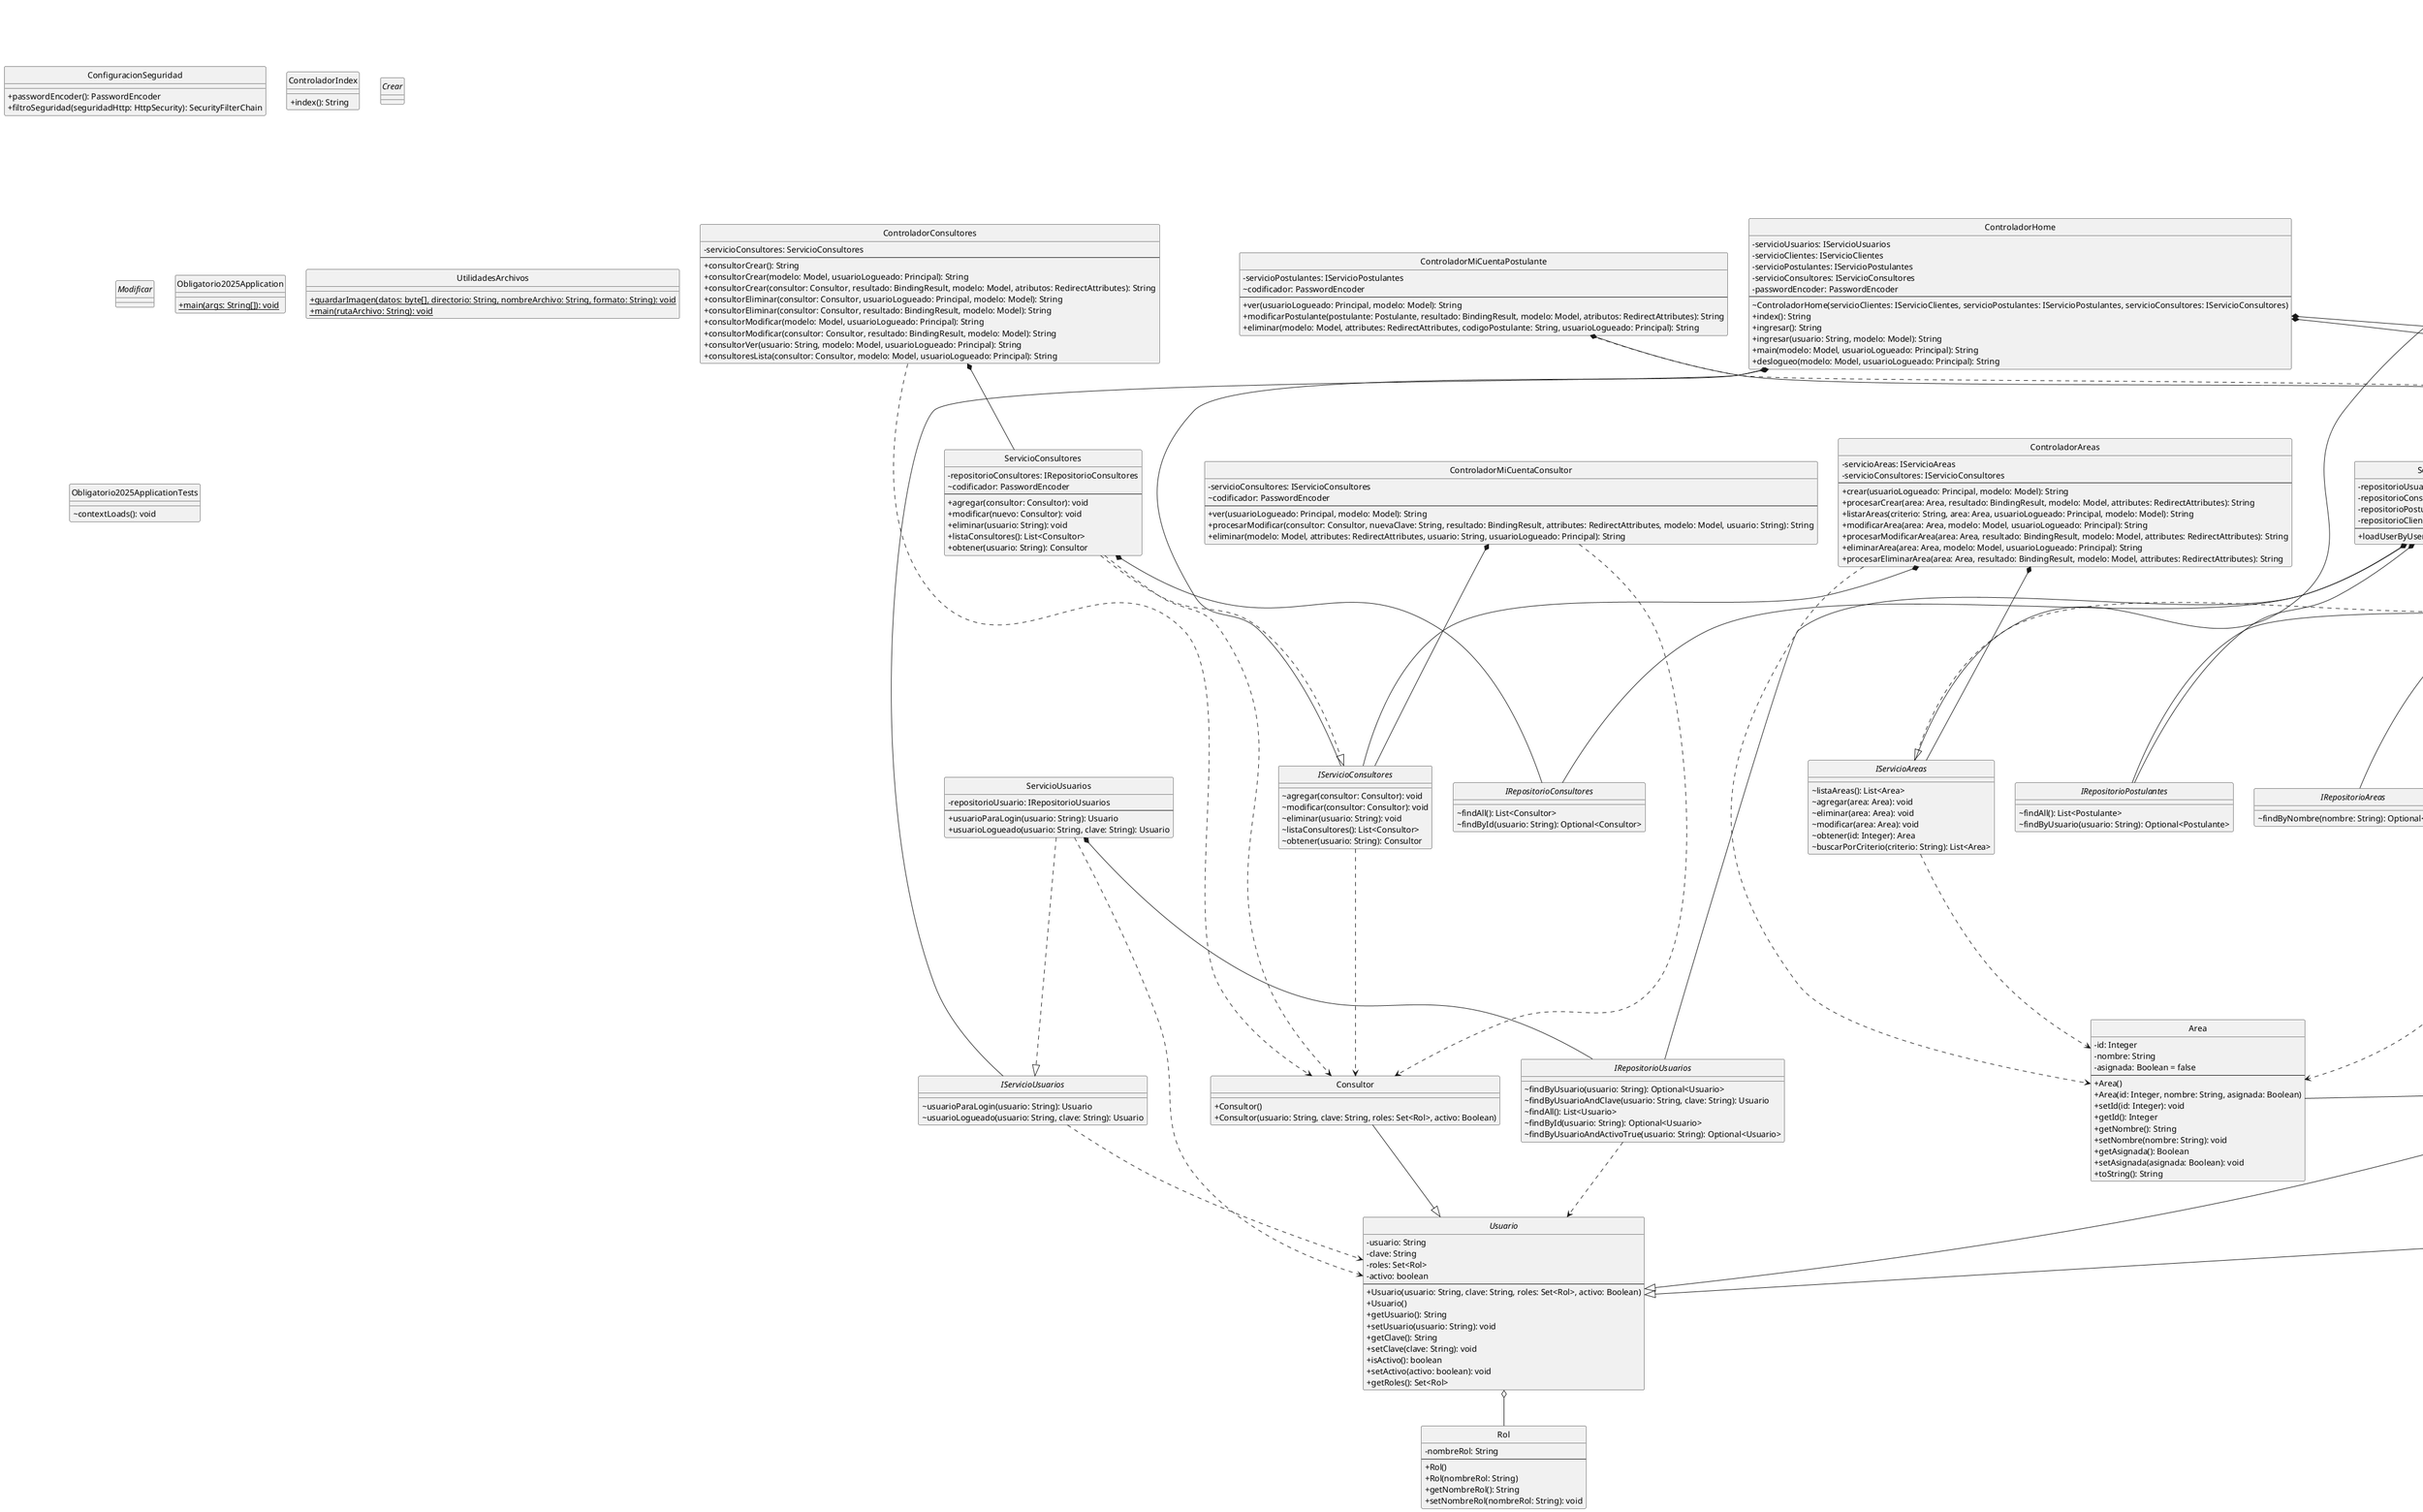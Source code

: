 @startuml
skinparam classAttributeIconSize 0
hide circle

class ConfiguracionSeguridad {
  +passwordEncoder(): PasswordEncoder
  +filtroSeguridad(seguridadHttp: HttpSecurity): SecurityFilterChain
}

class ControladorAreas {
  -servicioAreas: IServicioAreas
  -servicioConsultores: IServicioConsultores
  --
  +crear(usuarioLogueado: Principal, modelo: Model): String
  +procesarCrear(area: Area, resultado: BindingResult, modelo: Model, attributes: RedirectAttributes): String
  +listarAreas(criterio: String, area: Area, usuarioLogueado: Principal, modelo: Model): String
  +modificarArea(area: Area, modelo: Model, usuarioLogueado: Principal): String
  +procesarModificarArea(area: Area, resultado: BindingResult, modelo: Model, attributes: RedirectAttributes): String
  +eliminarArea(area: Area, modelo: Model, usuarioLogueado: Principal): String
  +procesarEliminarArea(area: Area, resultado: BindingResult, modelo: Model, attributes: RedirectAttributes): String
}

class ControladorClientes {
  -servicioClientes: IServicioClientes
  -servicioOfertas: IServicioOfertas
  --
  ~ControladorClientes(servicioOfertas: IServicioOfertas, servicioClientes: IServicioClientes)
  +clienteCrear(modelo: Model, usuarioLogueado: Principal): String
  +clienteProcesarCrear(cliente: Cliente, resultado: BindingResult, modelo: Model, attributes: RedirectAttributes): String
  +clienteEliminar(usuario: String, modelo: Model, usuarioLogueado: Principal): String
  +clienteEliminar(usuario: String, modelo: Model, attributes: RedirectAttributes): String
  +clienteModificar(usuario: String, modelo: Model, usuarioLogueado: Principal): String
  +procesarModificar(cliente: Cliente, nuevaClave: String, resultado: BindingResult, attributes: RedirectAttributes, modelo: Model): String
  +clienteVer(usuario: String, modelo: Model, usuarioLogueado: Principal): String
  +clientesListar(clientes: Cliente, modelo: Model, usuarioLogueado: Principal): String
  +cargarTituloEjemplo(): String
}

class ControladorConsultores {
  -servicioConsultores: ServicioConsultores
  --
  +consultorCrear(): String
  +consultorCrear(modelo: Model, usuarioLogueado: Principal): String
  +consultorCrear(consultor: Consultor, resultado: BindingResult, modelo: Model, atributos: RedirectAttributes): String
  +consultorEliminar(consultor: Consultor, usuarioLogueado: Principal, modelo: Model): String
  +consultorEliminar(consultor: Consultor, resultado: BindingResult, modelo: Model): String
  +consultorModificar(modelo: Model, usuarioLogueado: Principal): String
  +consultorModificar(consultor: Consultor, resultado: BindingResult, modelo: Model): String
  +consultorVer(usuario: String, modelo: Model, usuarioLogueado: Principal): String
  +consultoresLista(consultor: Consultor, modelo: Model, usuarioLogueado: Principal): String
}

class ControladorHome {
  -servicioUsuarios: IServicioUsuarios
  -servicioClientes: IServicioClientes
  -servicioPostulantes: IServicioPostulantes
  -servicioConsultores: IServicioConsultores
  -passwordEncoder: PasswordEncoder
  --
  ~ControladorHome(servicioClientes: IServicioClientes, servicioPostulantes: IServicioPostulantes, servicioConsultores: IServicioConsultores)
  +index(): String
  +ingresar(): String
  +ingresar(usuario: String, modelo: Model): String
  +main(modelo: Model, usuarioLogueado: Principal): String
  +deslogueo(modelo: Model, usuarioLogueado: Principal): String
}

class ControladorIndex {
  +index(): String
}

class ControladorMiCuentaCliente {
  -servicioClientes: IServicioClientes
  ~codificador: PasswordEncoder
  --
  +ver(usuarioLogueado: Principal, modelo: Model): String
  +procesarModificar(cliente: Cliente, nuevaClave: String, resultado: BindingResult, attributes: RedirectAttributes, modelo: Model): String
  +eliminar(modelo: Model, attributes: RedirectAttributes, codigoPostulante: String, usuarioLogueado: Principal): String
}

class ControladorMiCuentaConsultor {
  -servicioConsultores: IServicioConsultores
  ~codificador: PasswordEncoder
  --
  +ver(usuarioLogueado: Principal, modelo: Model): String
  +procesarModificar(consultor: Consultor, nuevaClave: String, resultado: BindingResult, attributes: RedirectAttributes, modelo: Model, usuario: String): String
  +eliminar(modelo: Model, attributes: RedirectAttributes, usuario: String, usuarioLogueado: Principal): String
}

class ControladorMiCuentaPostulante {
  -servicioPostulantes: IServicioPostulantes
  ~codificador: PasswordEncoder
  --
  +ver(usuarioLogueado: Principal, modelo: Model): String
  +modificarPostulante(postulante: Postulante, resultado: BindingResult, modelo: Model, atributos: RedirectAttributes): String
  +eliminar(modelo: Model, attributes: RedirectAttributes, codigoPostulante: String, usuarioLogueado: Principal): String
}

class ControladorOfertas {
  -servicioClientes: IServicioClientes
  -servicioOfertas: IServicioOfertas
  -servicioPostulaciones: IServicioPostulaciones
  -servicioAreas: IServicioAreas
  --
  +crearOferta(ofertas: Oferta, usuarioLogueado: Principal, modelo: Model): String
  +procesarCrearOferta(ofertas: Oferta, resultado: BindingResult, modelo: Model, usuarioLogueado: Principal): String
  +eliminarOferta(modelo: Model, codigo: Integer, usuarioLogueado: Principal): String
  +procesarEliminarOferta(oferta: Oferta, resultado: BindingResult, modelo: Model): String
  +mostrarFormularioModificar(codigo: Integer, modelo: Model, usuarioLogueado: Principal): String
  +procesarModificarOferta(oferta: Oferta, resultado: BindingResult, modelo: Model, attributes: RedirectAttributes): String
  +verOferta(codigo: Integer, modelo: Model, usuarioLogueado: Principal): String
  +listarOfertas(criterio: String, modelo: Model, usuarioLogueado: Principal): String
  +listaOfertas(modelo: Model, usuarioLogueado: Principal): String
}

class ControladorPostulaciones {
  -servicioPostulaciones: IServicioPostulaciones
  -servicioOfertas: IServicioOfertas
  -servicioPostulantes: IServicioPostulantes
  --
  +crear(modelo: Model, usuarioLogueado: Principal): String
  +crear(postulacion: Postulacion, resultado: BindingResult, modelo: Model, sesion: HttpSession, attributes: RedirectAttributes, usuarioLogueado: Principal): String
  +eliminar(modelo: Model, usuarioLogueado: Principal, codigoOferta: Integer, codigoPostulante: String): String
  +eliminar(modelo: Model, attributes: RedirectAttributes, codigoOferta: Integer, codigoPostulante: String, usuarioLogueado: Principal): String
  +ver(modelo: Model, usuarioLogueado: Principal): String
  +lista(criterio: String, modelo: Model, usuarioLogueado: Principal): String
}

class ControladorPostulantes {
  -servicioPostulantes: ServicioPostulantes
  -servicioPostulaciones: IServicioPostulaciones
  --
  +postulanteCrear(modelo: Model): String
  +postulanteCrear(postulante: Postulante, resultado: BindingResult, modelo: Model, atributos: RedirectAttributes): String
  +postulanteEliminar(modelo: Model, usuarioLogueado: Principal): String
  +postulanteEliminar(postulante: Postulante, resultado: BindingResult, modelo: Model): String
  +postulanteModificar(modelo: Model, principal: Principal): String
  +modificarPostulante(postulante: Postulante, resultado: BindingResult, modelo: Model, atributos: RedirectAttributes): String
  +postulanteVer(usuario: String, modelo: Model, usuarioLogueado: Principal, attributes: RedirectAttributes): String
  +postulanteVer(postulantes: Postulante, resultado: BindingResult, accion: String): String
  +lista(criterio: String, modelo: Model, usuarioLogueado: Principal): String
}

class Area {
  -id: Integer
  -nombre: String
  -asignada: Boolean = false
  --
  +Area()
  +Area(id: Integer, nombre: String, asignada: Boolean)
  +setId(id: Integer): void
  +getId(): Integer
  +getNombre(): String
  +setNombre(nombre: String): void
  +getAsignada(): Boolean
  +setAsignada(asignada: Boolean): void
  +toString(): String
}

class Cliente {
  -rut: Long
  -nombre: String
  -url: String
  --
  +Cliente()
  +Cliente(usuario: String, clave: String, roles: Set<Rol>, activo: boolean, rut: Long, nombre: String, url: String)
  +getRut(): Long
  +setRut(rut: Long): void
  +getNombre(): String
  +setNombre(nombre: String): void
  +getUrl(): String
  +setUrl(url: String): void
}

class Consultor {
  +Consultor()
  +Consultor(usuario: String, clave: String, roles: Set<Rol>, activo: Boolean)
}

class Oferta {
  -id: Integer
  -fechaPublicacion: LocalDate
  -fechaCierre: LocalDate
  -cliente: Cliente
  -area: Area
  -descripcion: String
  -titulo: String
  -cantidadVacantes: Integer
  --
  +Oferta()
  +Oferta(id: Integer, fechaPublicacion: LocalDate, fechaCierre: LocalDate, cliente: Cliente, descripcion: String, titulo: String, area: Area, cantidadVacantes: Integer)
  +Oferta(id: Integer, fechaPublicacion: LocalDate, fechaCierre: LocalDate, cliente: Cliente, area: Area, descripcion: String, titulo: String, cantidadVacantes: Integer, postulaciones: List<Postulacion>)
  +getId(): Integer
  +setId(id: Integer): void
  +getFechaPublicacion(): LocalDate
  +setFechaPublicacion(fechaPublicacion: LocalDate): void
  +getFechaCierre(): LocalDate
  +setFechaCierre(fechaCierre: LocalDate): void
  +getCliente(): Cliente
  +setCliente(cliente: Cliente): void
  +getDescripcion(): String
  +setDescripcion(descripcion: String): void
  +getTitulo(): String
  +setArea(area: Area): void
  +getArea(): Area
  +setTitulo(titulo: String): void
  +getCantidadVacantes(): Integer
  +setCantidadVacantes(cantidadVacantes: Integer): void
  +toString(): String
}

class Postulacion {
  -id: PostulacionId
  -fechaPostulacion: LocalDate
  -oferta: Oferta
  -postulante: Postulante
  --
  +Postulacion()
  +Postulacion(id: PostulacionId, fechaPostulacion: LocalDate, oferta: Oferta, postulante: Postulante)
  +getId(): PostulacionId
  +setId(id: PostulacionId): void
  +getFechaPostulacion(): LocalDate
  +setFechaPostulacion(fechaPostulacion: LocalDate): void
  +getOferta(): Oferta
  +setOferta(oferta: Oferta): void
  +getPostulante(): Postulante
  +setPostulante(postulante: Postulante): void
}

class PostulacionId {
  -usuarioPostulante: String
  -idOferta: Integer
  --
  +getUsuarioPostulante(): String
  +setUsuarioPostulante(usuarioPostulante: String): void
  +getIdOferta(): Integer
  +setIdOferta(idOferta: Integer): void
}

class Postulante {
  -cantidadPostulaciones: int
  -cedula: Long
  -fechanacimiento: LocalDate
  -departamento: String
  -primerNombre: String
  -segundoNombre: String
  -primerApellido: String
  -segundoApellido: String
  -pdf: MultipartFile
  --
  +Postulante()
  +Postulante(usuario: String, clave: String, roles: Set<Rol>, activo: Boolean, cantidadPostulaciones: int, cedula: Long, fechanacimiento: LocalDate, departamento: String, primerNombre: String, segundoNombre: String, primerApellido: String, segundoApellido: String, pdf: MultipartFile)
  +getCedula(): Long
  +setCedula(cedula: Long): void
  +getFechanacimiento(): LocalDate
  +setFechanacimiento(fechanacimiento: LocalDate): void
  +getDepartamento(): String
  +setDepartamento(departamento: String): void
  +getPdf(): MultipartFile
  +setPdf(pdf: MultipartFile): void
  +getCantidadPostulaciones(): int
  +setCantidadPostulaciones(cantidadPostulaciones: int): void
  +getPrimerNombre(): String
  +setPrimerNombre(primerNombre: String): void
  +getSegundoNombre(): String
  +setSegundoNombre(segundoNombre: String): void
  +getPrimerApellido(): String
  +setPrimerApellido(primerApellido: String): void
  +getSegundoApellido(): String
  +setSegundoApellido(segundoApellido: String): void
}

class Rol {
  -nombreRol: String
  --
  +Rol()
  +Rol(nombreRol: String)
  +getNombreRol(): String
  +setNombreRol(nombreRol: String): void
}

abstract class Usuario {
  -usuario: String
  -clave: String
  -roles: Set<Rol>
  -activo: boolean
  --
  +Usuario(usuario: String, clave: String, roles: Set<Rol>, activo: Boolean)
  +Usuario()
  +getUsuario(): String
  +setUsuario(usuario: String): void
  +getClave(): String
  +setClave(clave: String): void
  +isActivo(): boolean
  +setActivo(activo: boolean): void
  +getRoles(): Set<Rol>
}

interface Crear {
}

interface Modificar {
}

class ExcepcionBiosWork {
  +ExcepcionBiosWork()
  +ExcepcionBiosWork(mensaje: String)
  +ExcepcionBiosWork(mensaje: String, excepcionInterna: Exception)
}

class ExcepcionNoExiste {
  +ExcepcionNoExiste()
  +ExcepcionNoExiste(mensaje: String)
  +ExcepcionNoExiste(mensaje: String, excepcionInterna: Exception)
}

class ExcepcionTieneVinculos {
  +ExcepcionTieneVinculos()
  +ExcepcionTieneVinculos(mensaje: String)
  +ExcepcionTieneVinculos(mensaje: String, excepcionInterna: Exception)
}

class ExcepcionYaExiste {
  +ExcepcionYaExiste()
  +ExcepcionYaExiste(mensaje: String)
  +ExcepcionYaExiste(mensaje: String, excepcionInterna: Exception)
}

class Obligatorio2025Application {
  +{static} main(args: String[]): void
}

interface IRepositorioAreas {
  ~findByNombre(nombre: String): Optional<Area>
}

interface IRepositorioConsultores {
  ~findAll(): List<Consultor>
  ~findById(usuario: String): Optional<Consultor>
}

interface IRepositorioOfertas {
  ~findAllByOrderByAreaAsc(): List<Oferta>
  ~findAllByCliente(cliente: Cliente): List<Oferta>
  +{static} ofertasVigentes(): Specification<Oferta>
  ~findByCliente(cliente: Cliente): Oferta
}

interface IRepositorioPostulaciones {
  ~findAllByPostulante_Usuario(usuario: String): List<Postulacion>
  ~findAllByPostulante(postulante: Postulante): List<Postulacion>
  ~findById_IdOfertaAndId_UsuarioPostulante(idOferta: Integer, usuarioPostulante: String): Optional<Postulacion>
  ~findAllByOferta(oferta: Oferta): List<Postulacion>
}

interface IRepositorioPostulantes {
  ~findAll(): List<Postulante>
  ~findByUsuario(usuario: String): Optional<Postulante>
}

interface IRepositorioUsuarios {
  ~findByUsuario(usuario: String): Optional<Usuario>
  ~findByUsuarioAndClave(usuario: String, clave: String): Usuario
  ~findAll(): List<Usuario>
  ~findById(usuario: String): Optional<Usuario>
  ~findByUsuarioAndActivoTrue(usuario: String): Optional<Usuario>
}

interface IRepostorioClientes {
  ~findAll(): List<Cliente>
  ~findByActivoTrue(): List<Cliente>
  ~existsByUrl(url: String): boolean
}

interface IServicioAreas {
  ~listaAreas(): List<Area>
  ~agregar(area: Area): void
  ~eliminar(area: Area): void
  ~modificar(area: Area): void
  ~obtener(id: Integer): Area
  ~buscarPorCriterio(criterio: String): List<Area>
}

interface IServicioClientes {
  ~agregar(cliente: Cliente): void
  ~modificar(clienteActualizado: Cliente): void
  ~eliminar(usuario: String): void
  ~obtener(usuario: String): Cliente
  ~listaClientes(): List<Cliente>
  ~listarActivos(): List<Cliente>
  ~existePorUrl(url: String): boolean
}

interface IServicioConsultores {
  ~agregar(consultor: Consultor): void
  ~modificar(consultor: Consultor): void
  ~eliminar(usuario: String): void
  ~listaConsultores(): List<Consultor>
  ~obtener(usuario: String): Consultor
}

interface IServicioOfertas {
  ~agregar(oferta: Oferta): void
  ~modificar(oferta: Oferta): void
  ~eliminar(codigo: Integer): void
  ~listaOfertas(): List<Oferta>
  ~obtener(id: Integer): Oferta
  ~listaOfertasCliente(cliente: Cliente): List<Oferta>
  +listaOfertasVigentes(): List<Oferta>
  ~buscarPorCriterio(criterio: String): List<Oferta>
}

interface IServicioPostulaciones {
  ~agregar(postulacion: Postulacion): void
  ~modificar(postulacion: Postulacion): void
  ~eliminar(postulacion: Postulacion): void
  ~listaPostulaciones(): List<Postulacion>
  ~listaPostulacionesPorPostulante(postulante: Postulante): List<Postulacion>
  +listaOfertasVigentesParaPostularse(postulante: Postulante): List<Oferta>
  +obtener(idOferta: Integer, usuario: String): Optional<Postulacion>
  ~listaPostulacionesPorOferta(oferta: Oferta): List<Postulacion>
  ~eliminarConOferta(oferta: Oferta): void
  ~eliminarConPostulante(postulante: Postulante): void
}

interface IServicioPostulantes {
  ~agregar(postulante: Postulante): void
  ~modificar(postulante: Postulante): void
  ~eliminar(usuario: String): void
  ~lista(): List<Postulante>
  +obtener(usuario: String): Postulante
  ~MayorEdad(fechaNacimiento: LocalDate): Boolean
  ~buscar(usuario: String): Postulante
  ~buscarPorCriterio(criterio: String): List<Postulante>
}

interface IServicioUsuarios {
  ~usuarioParaLogin(usuario: String): Usuario
  ~usuarioLogueado(usuario: String, clave: String): Usuario
}

class ServicioAreas {
  -repositorioAreas: IRepositorioAreas
  --
  +agregar(area: Area): void
  +eliminar(area: Area): void
  +listaAreas(): List<Area>
  +obtener(id: Integer): Area
  +modificar(area: Area): void
  +buscarPorCriterio(criterio: String): List<Area>
}

class ServicioClientes {
  -repositorioClientes: IRepostorioClientes
  -repositorioOfertas: IRepositorioOfertas
  ~codificador: PasswordEncoder
  --
  +agregar(cliente: Cliente): void
  +modificar(nuevo: Cliente): void
  +eliminar(usuario: String): void
  +listaClientes(): List<Cliente>
  +listarActivos(): List<Cliente>
  +existePorUrl(url: String): boolean
  +obtener(usuario: String): Cliente
}

class ServicioConsultores {
  -repositorioConsultores: IRepositorioConsultores
  ~codificador: PasswordEncoder
  --
  +agregar(consultor: Consultor): void
  +modificar(nuevo: Consultor): void
  +eliminar(usuario: String): void
  +listaConsultores(): List<Consultor>
  +obtener(usuario: String): Consultor
}

class ServicioDetallesUsuario {
  -repositorioUsuarios: IRepositorioUsuarios
  -repositorioConsultores: IRepositorioConsultores
  -repositorioPostulantes: IRepositorioPostulantes
  -repositorioClientes: IRepostorioClientes
  --
  +loadUserByUsername(username: String): UserDetails
}

class ServicioOfertas {
  -repositorioOfertas: IRepositorioOfertas
  -respositorioPostulaciones: IRepositorioPostulaciones
  --
  +agregar(oferta: Oferta): void
  +modificar(oferta: Oferta): void
  +eliminar(id: Integer): void
  +listaOfertas(): List<Oferta>
  +listaOfertasCliente(cliente: Cliente): List<Oferta>
  +obtener(id: Integer): Oferta
  +listaOfertasVigentes(): List<Oferta>
  +buscarPorCriterio(criterio: String): List<Oferta>
}

class ServicioPostulaciones {
  -repositorioPostulaciones: IRepositorioPostulaciones
  -repositorioOfertas: IRepositorioOfertas
  --
  +agregar(postulacion: Postulacion): void
  +modificar(postulacion: Postulacion): void
  +eliminar(postulacion: Postulacion): void
  +eliminarConOferta(oferta: Oferta): void
  +eliminarConPostulante(postulante: Postulante): void
  +listaPostulaciones(): List<Postulacion>
  +listaPostulacionesPorPostulante(postulante: Postulante): List<Postulacion>
  +listaOfertasVigentesParaPostularse(postulante: Postulante): List<Oferta>
  +obtener(idOferta: Integer, usuario: String): Optional<Postulacion>
  +listaPostulacionesPorOferta(oferta: Oferta): List<Postulacion>
}

class ServicioPostulantes {
  -respositorioPostulantes: IRepositorioPostulantes
  -repositorioPostulaciones: IRepositorioPostulaciones
  ~codificador: PasswordEncoder
  --
  +agregar(postulante: Postulante): void
  +modificar(nuevo: Postulante): void
  +eliminar(usuario: String): void
  +obtener(usuario: String): Postulante
  +buscar(usuario: String): Postulante
  +lista(): List<Postulante>
  +MayorEdad(fechaNacimiento: LocalDate): Boolean
  +buscarPorCriterio(criterio: String): List<Postulante>
}

class ServicioUsuarios {
  -repositorioUsuario: IRepositorioUsuarios
  --
  +usuarioParaLogin(usuario: String): Usuario
  +usuarioLogueado(usuario: String, clave: String): Usuario
}

class UtilidadesArchivos {
  +{static} guardarImagen(datos: byte[], directorio: String, nombreArchivo: String, formato: String): void
  +{static} main(rutaArchivo: String): void
}

class Obligatorio2025ApplicationTests {
  ~contextLoads(): void
}

ControladorAreas *-- IServicioAreas
ControladorAreas *-- IServicioConsultores
ControladorAreas ..> Area
ControladorClientes *-- IServicioClientes
ControladorClientes *-- IServicioOfertas
ControladorClientes ..> Cliente
ControladorConsultores *-- ServicioConsultores
ControladorConsultores ..> Consultor
ControladorHome *-- IServicioUsuarios
ControladorHome *-- IServicioClientes
ControladorHome *-- IServicioPostulantes
ControladorHome *-- IServicioConsultores
ControladorMiCuentaCliente *-- IServicioClientes
ControladorMiCuentaCliente ..> Cliente
ControladorMiCuentaConsultor *-- IServicioConsultores
ControladorMiCuentaConsultor ..> Consultor
ControladorMiCuentaPostulante *-- IServicioPostulantes
ControladorMiCuentaPostulante ..> Postulante
ControladorOfertas *-- IServicioClientes
ControladorOfertas *-- IServicioOfertas
ControladorOfertas *-- IServicioPostulaciones
ControladorOfertas *-- IServicioAreas
ControladorOfertas ..> Oferta
ControladorPostulaciones *-- IServicioPostulaciones
ControladorPostulaciones *-- IServicioOfertas
ControladorPostulaciones *-- IServicioPostulantes
ControladorPostulaciones ..> Postulacion
ControladorPostulantes *-- ServicioPostulantes
ControladorPostulantes *-- IServicioPostulaciones
ControladorPostulantes ..> Postulante
Cliente --|> Usuario
Consultor --|> Usuario
Oferta *-- Cliente
Oferta *-- Area
Postulacion *-- PostulacionId
Postulacion *-- Oferta
Postulacion *-- Postulante
Postulante --|> Usuario
Usuario o-- Rol
ExcepcionNoExiste --|> ExcepcionBiosWork
ExcepcionTieneVinculos --|> ExcepcionBiosWork
ExcepcionYaExiste --|> ExcepcionBiosWork
IRepositorioOfertas ..> Cliente
IRepositorioOfertas ..> Oferta
IRepositorioPostulaciones ..> Postulante
IRepositorioPostulaciones ..> Oferta
IRepositorioUsuarios ..> Usuario
IServicioAreas ..> Area
IServicioClientes ..> Cliente
IServicioConsultores ..> Consultor
IServicioOfertas ..> Oferta
IServicioOfertas ..> Cliente
IServicioPostulaciones ..> Postulacion
IServicioPostulaciones ..> Postulante
IServicioPostulaciones ..> Oferta
IServicioPostulantes ..> Postulante
IServicioUsuarios ..> Usuario
ServicioAreas ..|> IServicioAreas
ServicioAreas *-- IRepositorioAreas
ServicioAreas ..> Area
ServicioClientes ..|> IServicioClientes
ServicioClientes *-- IRepostorioClientes
ServicioClientes *-- IRepositorioOfertas
ServicioClientes ..> Cliente
ServicioConsultores ..|> IServicioConsultores
ServicioConsultores *-- IRepositorioConsultores
ServicioConsultores ..> Consultor
ServicioDetallesUsuario *-- IRepositorioUsuarios
ServicioDetallesUsuario *-- IRepositorioConsultores
ServicioDetallesUsuario *-- IRepositorioPostulantes
ServicioDetallesUsuario *-- IRepostorioClientes
ServicioOfertas ..|> IServicioOfertas
ServicioOfertas *-- IRepositorioOfertas
ServicioOfertas *-- IRepositorioPostulaciones
ServicioOfertas ..> Oferta
ServicioOfertas ..> Cliente
ServicioPostulaciones ..|> IServicioPostulaciones
ServicioPostulaciones *-- IRepositorioPostulaciones
ServicioPostulaciones *-- IRepositorioOfertas
ServicioPostulaciones ..> Postulacion
ServicioPostulaciones ..> Oferta
ServicioPostulaciones ..> Postulante
ServicioPostulantes ..|> IServicioPostulantes
ServicioPostulantes *-- IRepositorioPostulantes
ServicioPostulantes *-- IRepositorioPostulaciones
ServicioPostulantes ..> Postulante
ServicioUsuarios ..|> IServicioUsuarios
ServicioUsuarios *-- IRepositorioUsuarios
ServicioUsuarios ..> Usuario
@enduml